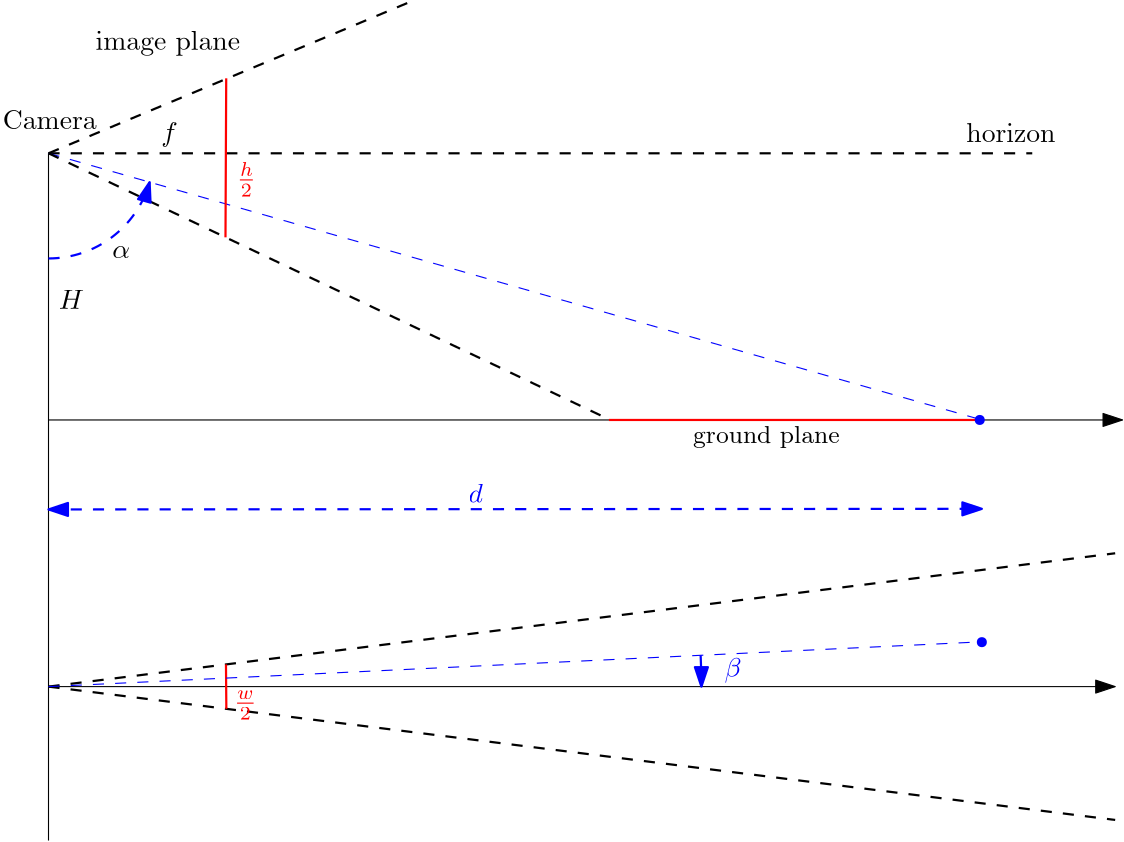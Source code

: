 <?xml version="1.0"?>
<!DOCTYPE ipe SYSTEM "ipe.dtd">
<ipe version="70218" creator="Ipe 7.2.20">
<info created="D:20201222194139" modified="D:20201222224214"/>
<ipestyle name="basic">
<symbol name="arrow/arc(spx)">
<path stroke="sym-stroke" fill="sym-stroke" pen="sym-pen">
0 0 m
-1 0.333 l
-1 -0.333 l
h
</path>
</symbol>
<symbol name="arrow/farc(spx)">
<path stroke="sym-stroke" fill="white" pen="sym-pen">
0 0 m
-1 0.333 l
-1 -0.333 l
h
</path>
</symbol>
<symbol name="arrow/ptarc(spx)">
<path stroke="sym-stroke" fill="sym-stroke" pen="sym-pen">
0 0 m
-1 0.333 l
-0.8 0 l
-1 -0.333 l
h
</path>
</symbol>
<symbol name="arrow/fptarc(spx)">
<path stroke="sym-stroke" fill="white" pen="sym-pen">
0 0 m
-1 0.333 l
-0.8 0 l
-1 -0.333 l
h
</path>
</symbol>
<symbol name="mark/circle(sx)" transformations="translations">
<path fill="sym-stroke">
0.6 0 0 0.6 0 0 e
0.4 0 0 0.4 0 0 e
</path>
</symbol>
<symbol name="mark/disk(sx)" transformations="translations">
<path fill="sym-stroke">
0.6 0 0 0.6 0 0 e
</path>
</symbol>
<symbol name="mark/fdisk(sfx)" transformations="translations">
<group>
<path fill="sym-fill">
0.5 0 0 0.5 0 0 e
</path>
<path fill="sym-stroke" fillrule="eofill">
0.6 0 0 0.6 0 0 e
0.4 0 0 0.4 0 0 e
</path>
</group>
</symbol>
<symbol name="mark/box(sx)" transformations="translations">
<path fill="sym-stroke" fillrule="eofill">
-0.6 -0.6 m
0.6 -0.6 l
0.6 0.6 l
-0.6 0.6 l
h
-0.4 -0.4 m
0.4 -0.4 l
0.4 0.4 l
-0.4 0.4 l
h
</path>
</symbol>
<symbol name="mark/square(sx)" transformations="translations">
<path fill="sym-stroke">
-0.6 -0.6 m
0.6 -0.6 l
0.6 0.6 l
-0.6 0.6 l
h
</path>
</symbol>
<symbol name="mark/fsquare(sfx)" transformations="translations">
<group>
<path fill="sym-fill">
-0.5 -0.5 m
0.5 -0.5 l
0.5 0.5 l
-0.5 0.5 l
h
</path>
<path fill="sym-stroke" fillrule="eofill">
-0.6 -0.6 m
0.6 -0.6 l
0.6 0.6 l
-0.6 0.6 l
h
-0.4 -0.4 m
0.4 -0.4 l
0.4 0.4 l
-0.4 0.4 l
h
</path>
</group>
</symbol>
<symbol name="mark/cross(sx)" transformations="translations">
<group>
<path fill="sym-stroke">
-0.43 -0.57 m
0.57 0.43 l
0.43 0.57 l
-0.57 -0.43 l
h
</path>
<path fill="sym-stroke">
-0.43 0.57 m
0.57 -0.43 l
0.43 -0.57 l
-0.57 0.43 l
h
</path>
</group>
</symbol>
<symbol name="arrow/fnormal(spx)">
<path stroke="sym-stroke" fill="white" pen="sym-pen">
0 0 m
-1 0.333 l
-1 -0.333 l
h
</path>
</symbol>
<symbol name="arrow/pointed(spx)">
<path stroke="sym-stroke" fill="sym-stroke" pen="sym-pen">
0 0 m
-1 0.333 l
-0.8 0 l
-1 -0.333 l
h
</path>
</symbol>
<symbol name="arrow/fpointed(spx)">
<path stroke="sym-stroke" fill="white" pen="sym-pen">
0 0 m
-1 0.333 l
-0.8 0 l
-1 -0.333 l
h
</path>
</symbol>
<symbol name="arrow/linear(spx)">
<path stroke="sym-stroke" pen="sym-pen">
-1 0.333 m
0 0 l
-1 -0.333 l
</path>
</symbol>
<symbol name="arrow/fdouble(spx)">
<path stroke="sym-stroke" fill="white" pen="sym-pen">
0 0 m
-1 0.333 l
-1 -0.333 l
h
-1 0 m
-2 0.333 l
-2 -0.333 l
h
</path>
</symbol>
<symbol name="arrow/double(spx)">
<path stroke="sym-stroke" fill="sym-stroke" pen="sym-pen">
0 0 m
-1 0.333 l
-1 -0.333 l
h
-1 0 m
-2 0.333 l
-2 -0.333 l
h
</path>
</symbol>
<symbol name="arrow/mid-normal(spx)">
<path stroke="sym-stroke" fill="sym-stroke" pen="sym-pen">
0.5 0 m
-0.5 0.333 l
-0.5 -0.333 l
h
</path>
</symbol>
<symbol name="arrow/mid-fnormal(spx)">
<path stroke="sym-stroke" fill="white" pen="sym-pen">
0.5 0 m
-0.5 0.333 l
-0.5 -0.333 l
h
</path>
</symbol>
<symbol name="arrow/mid-pointed(spx)">
<path stroke="sym-stroke" fill="sym-stroke" pen="sym-pen">
0.5 0 m
-0.5 0.333 l
-0.3 0 l
-0.5 -0.333 l
h
</path>
</symbol>
<symbol name="arrow/mid-fpointed(spx)">
<path stroke="sym-stroke" fill="white" pen="sym-pen">
0.5 0 m
-0.5 0.333 l
-0.3 0 l
-0.5 -0.333 l
h
</path>
</symbol>
<symbol name="arrow/mid-double(spx)">
<path stroke="sym-stroke" fill="sym-stroke" pen="sym-pen">
1 0 m
0 0.333 l
0 -0.333 l
h
0 0 m
-1 0.333 l
-1 -0.333 l
h
</path>
</symbol>
<symbol name="arrow/mid-fdouble(spx)">
<path stroke="sym-stroke" fill="white" pen="sym-pen">
1 0 m
0 0.333 l
0 -0.333 l
h
0 0 m
-1 0.333 l
-1 -0.333 l
h
</path>
</symbol>
<pen name="heavier" value="0.8"/>
<pen name="fat" value="1.2"/>
<pen name="ultrafat" value="2"/>
<symbolsize name="large" value="5"/>
<symbolsize name="small" value="2"/>
<symbolsize name="tiny" value="1.1"/>
<arrowsize name="large" value="10"/>
<arrowsize name="small" value="5"/>
<arrowsize name="tiny" value="3"/>
<color name="red" value="1 0 0"/>
<color name="blue" value="0 0 1"/>
<color name="green" value="0 1 0"/>
<color name="yellow" value="1 1 0"/>
<color name="orange" value="1 0.647 0"/>
<color name="gold" value="1 0.843 0"/>
<color name="purple" value="0.627 0.125 0.941"/>
<color name="gray" value="0.745"/>
<color name="brown" value="0.647 0.165 0.165"/>
<color name="navy" value="0 0 0.502"/>
<color name="pink" value="1 0.753 0.796"/>
<color name="seagreen" value="0.18 0.545 0.341"/>
<color name="turquoise" value="0.251 0.878 0.816"/>
<color name="violet" value="0.933 0.51 0.933"/>
<color name="darkblue" value="0 0 0.545"/>
<color name="darkcyan" value="0 0.545 0.545"/>
<color name="darkgray" value="0.663"/>
<color name="darkgreen" value="0 0.392 0"/>
<color name="darkmagenta" value="0.545 0 0.545"/>
<color name="darkorange" value="1 0.549 0"/>
<color name="darkred" value="0.545 0 0"/>
<color name="lightblue" value="0.678 0.847 0.902"/>
<color name="lightcyan" value="0.878 1 1"/>
<color name="lightgray" value="0.827"/>
<color name="lightgreen" value="0.565 0.933 0.565"/>
<color name="lightyellow" value="1 1 0.878"/>
<dashstyle name="dotted" value="[1 3] 0"/>
<dashstyle name="dashed" value="[4] 0"/>
<dashstyle name="dash dotted" value="[4 2 1 2] 0"/>
<dashstyle name="dash dot dotted" value="[4 2 1 2 1 2] 0"/>
<textsize name="large" value="\large"/>
<textsize name="Large" value="\Large"/>
<textsize name="LARGE" value="\LARGE"/>
<textsize name="huge" value="\huge"/>
<textsize name="Huge" value="\Huge"/>
<textsize name="small" value="\small"/>
<textsize name="footnote" value="\footnotesize"/>
<textsize name="tiny" value="\tiny"/>
<textstyle name="center" begin="\begin{center}" end="\end{center}"/>
<textstyle name="itemize" begin="\begin{itemize}" end="\end{itemize}"/>
<textstyle name="item" begin="\begin{itemize}\item{}" end="\end{itemize}"/>
<gridsize name="4 pts" value="4"/>
<gridsize name="8 pts (~3 mm)" value="8"/>
<gridsize name="16 pts (~6 mm)" value="16"/>
<gridsize name="32 pts (~12 mm)" value="32"/>
<gridsize name="10 pts (~3.5 mm)" value="10"/>
<gridsize name="20 pts (~7 mm)" value="20"/>
<gridsize name="14 pts (~5 mm)" value="14"/>
<gridsize name="28 pts (~10 mm)" value="28"/>
<gridsize name="56 pts (~20 mm)" value="56"/>
<anglesize name="90 deg" value="90"/>
<anglesize name="60 deg" value="60"/>
<anglesize name="45 deg" value="45"/>
<anglesize name="30 deg" value="30"/>
<anglesize name="22.5 deg" value="22.5"/>
<opacity name="10%" value="0.1"/>
<opacity name="30%" value="0.3"/>
<opacity name="50%" value="0.5"/>
<opacity name="75%" value="0.75"/>
<tiling name="falling" angle="-60" step="4" width="1"/>
<tiling name="rising" angle="30" step="4" width="1"/>
</ipestyle>
<page>
<layer name="alpha"/>
<view layers="alpha" active="alpha"/>
<path layer="alpha" matrix="1.00687 0 0 1 -0.43955 0" stroke="black" arrow="normal/normal">
64 640 m
448 640 l
</path>
<path matrix="-6.73073 0 0 2.5771 494.767 -1160.75" stroke="black">
64 640 m
64 736 l
</path>
<path matrix="0.922263 0 0 1 4.97518 0" stroke="black" dash="dashed" pen="heavier">
64 736 m
448 736 l
</path>
<text matrix="1 0 0 1 -6.22546 0.172929" transformations="translations" pos="73.8891 679.834" stroke="black" type="label" width="9.091" height="6.808" depth="0" valign="baseline" style="math">H</text>
<path stroke="blue" dash="dashed" pen="0.4">
64 736 m
400 640 l
</path>
<path stroke="black" dash="dashed" pen="heavier">
64 736 m
266.2 640 l
</path>
<text matrix="1 0 0 1 -79.9851 -21.6176" transformations="translations" pos="166.9 719.89" stroke="black" type="label" width="6.41" height="4.289" depth="0" valign="baseline" style="math">\alpha</text>
<path stroke="red" pen="heavier">
265.751 640 m
398.974 640 l
</path>
<text transformations="translations" pos="47.5385 744.779" stroke="black" type="label" width="33.79" height="6.808" depth="0" valign="baseline">Camera</text>
<text matrix="1 0 0 1 12.4847 22.3852" transformations="translations" pos="92.1008 718" stroke="black" type="label" width="5.95" height="6.926" depth="1.93" valign="baseline" style="math">f</text>
<path stroke="red" pen="heavier">
127.974 762.988 m
127.713 705.75 l
</path>
<path stroke="black" dash="dashed" pen="heavier">
64 736 m
193.637 790.28
193.637 790.28 c
</path>
<text matrix="1 0 0 1 -6.48528 -2.97242" transformations="translations" pos="400.896 742.992" stroke="black" type="label" width="32.13" height="6.918" depth="0" valign="baseline">horizon</text>
<text matrix="1 0 0 1 -37.2904 -1.62132" transformations="translations" pos="118.246 774.878" stroke="black" type="label" width="52.027" height="6.926" depth="1.93" valign="baseline">image plane</text>
<path stroke="blue" dash="dashed" pen="heavier" arrow="normal/normal" opacity="30%" stroke-opacity="opaque">
64 698.135 m
37.865 0 0 37.865 64 736 100.408 725.598 a
</path>
<text transformations="translations" pos="296.051 631.661" stroke="black" type="label" width="52.757" height="6.23" depth="1.74" valign="baseline" size="small">ground plane</text>
<path stroke="black" arrow="normal/normal">
64 544 m
448 544 l
</path>
<path stroke="black" dash="dashed" pen="heavier">
64 544 m
448 592 l
</path>
<path stroke="black" dash="dashed" pen="heavier">
64 544 m
448 496 l
</path>
<path stroke="red" pen="heavier">
127.887 551.986 m
128.022 535.997 l
</path>
<use matrix="1 0 0 1 16 0" name="mark/disk(sx)" pos="384 560" size="normal" stroke="blue"/>
<path stroke="blue" dash="dashed">
64 544 m
399.946 560.127 l
</path>
<text matrix="1 0 0 1 -2.80843 -2.45738" transformations="translations" pos="133.496 538.01" stroke="red" type="label" width="8.342" height="6.931" depth="3.43" valign="baseline">$\frac{w}{2}$</text>
<use name="mark/disk(sx)" pos="399.244 640" size="normal" stroke="blue"/>
<path stroke="blue" dash="dashed" pen="heavier" arrow="normal/normal" rarrow="normal/normal">
64 607.783 m
400 608 l
</path>
<text matrix="1 0 0 1 2.96249 2.36999" transformations="translations" pos="212.28 607.879" stroke="blue" type="label" width="5.185" height="6.918" depth="0" valign="baseline">$d$</text>
<text matrix="1 0 0 1 -9.47997 -1.185" transformations="translations" pos="141.178 725.097" stroke="red" type="label" width="7.055" height="8.771" depth="3.43" valign="baseline">$\frac{h}{2}$</text>
<path stroke="blue" pen="heavier" arrow="normal/normal">
298.772 555.27 m
235.042 0 0 -235.042 64 544 299.042 544 a
</path>
<text matrix="1 0 0 1 -4.10462 -1.82428" transformations="translations" pos="311.468 549.369" stroke="blue" type="label" width="6.161" height="6.926" depth="1.93" valign="baseline">$\beta$</text>
</page>
</ipe>
